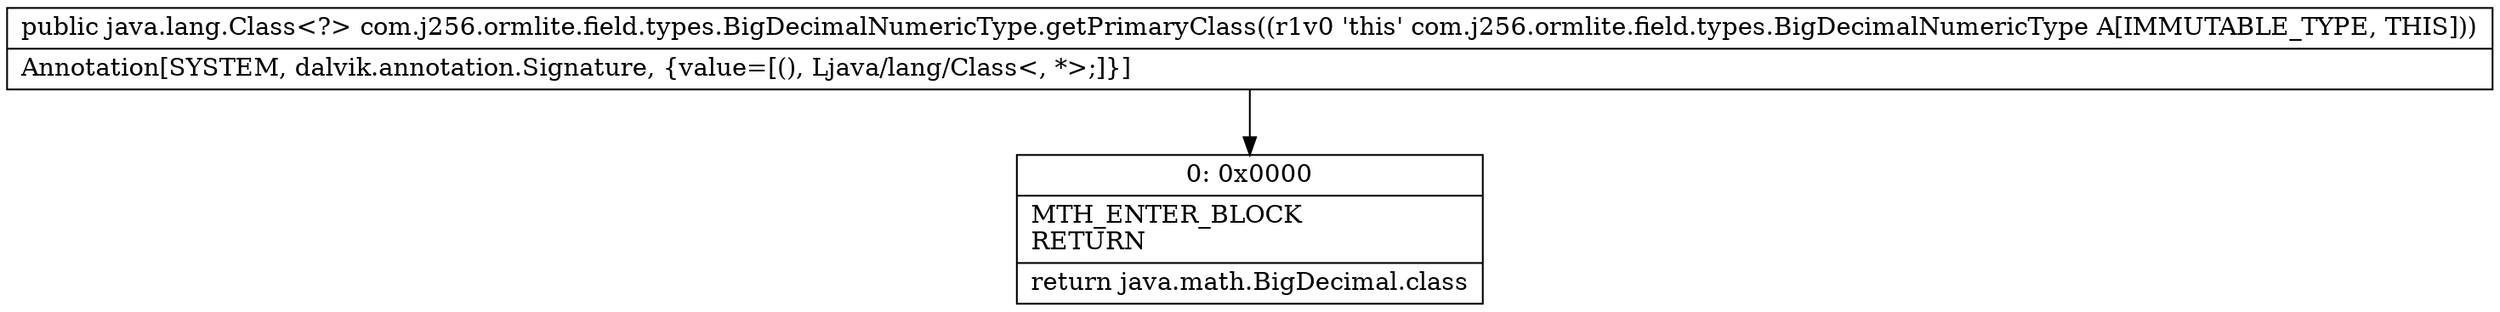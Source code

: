 digraph "CFG forcom.j256.ormlite.field.types.BigDecimalNumericType.getPrimaryClass()Ljava\/lang\/Class;" {
Node_0 [shape=record,label="{0\:\ 0x0000|MTH_ENTER_BLOCK\lRETURN\l|return java.math.BigDecimal.class\l}"];
MethodNode[shape=record,label="{public java.lang.Class\<?\> com.j256.ormlite.field.types.BigDecimalNumericType.getPrimaryClass((r1v0 'this' com.j256.ormlite.field.types.BigDecimalNumericType A[IMMUTABLE_TYPE, THIS]))  | Annotation[SYSTEM, dalvik.annotation.Signature, \{value=[(), Ljava\/lang\/Class\<, *\>;]\}]\l}"];
MethodNode -> Node_0;
}

